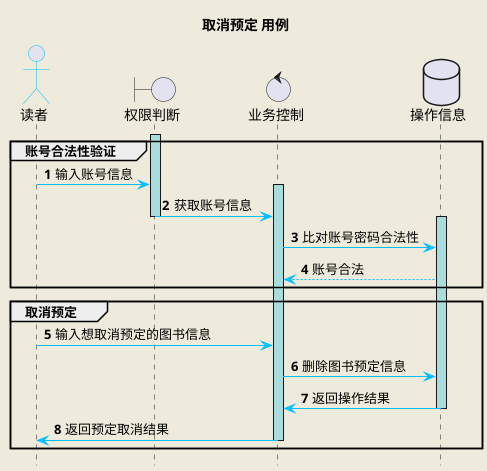 @startuml
skinparam backgroundColor #EEEBDC

skinparam sequence {
	ArrowColor DeepSkyBlue
	ActorBorderColor DeepSkyBlue
	LifeLineBackgroundColor #A9DDDD
	
	ParticipantBorderColor DeepSkyBlue
	ParticipantBackgroundColor DodgerBlue
	ParticipantFontName Impact
	ParticipantFontSize 17
}

hide footbox
title 取消预定 用例
actor 读者 
boundary 权限判断
control 业务控制
database 操作信息


autonumber
group 账号合法性验证
activate 权限判断
	读者 -> 权限判断 :  输入账号信息
	activate 业务控制
		权限判断 -> 业务控制 : 获取账号信息
deactivate 权限判断
		activate 操作信息
			业务控制 -> 操作信息 : 比对账号密码合法性
			操作信息 --> 业务控制 : 账号合法
end
group 取消预定
			读者 -> 业务控制 : 输入想取消预定的图书信息
			业务控制 -> 操作信息 : 删除图书预定信息
			操作信息 -> 业务控制 : 返回操作结果
		deactivate 操作信息
	业务控制 -> 读者 : 返回预定取消结果
	deactivate 业务控制
	

end

@enduml